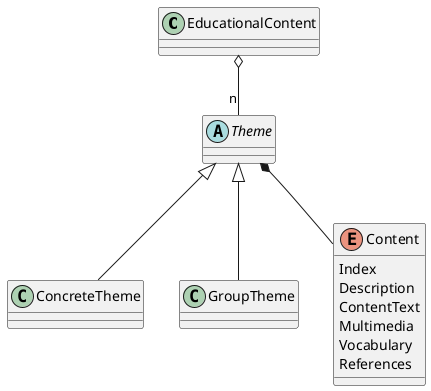 @startuml
class EducationalContent
abstract Theme
class ConcreteTheme
class GroupTheme
Enum Content{
    Index
    Description
    ContentText
    Multimedia
    Vocabulary
    References
}

EducationalContent o--"n" Theme
Theme <|-- ConcreteTheme
Theme <|-- GroupTheme
Theme *-- Content
@enduml